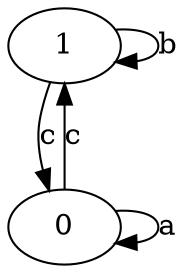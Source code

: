 digraph  {
1;
0;
0 -> 0  [key=0, label=a];
0 -> 1  [key=0, label=c];
1 -> 1  [key=0, label=b];
1 -> 0  [key=0, label=c];
}
